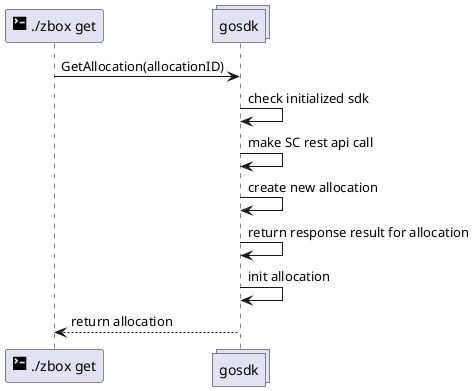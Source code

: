 @startuml
participant "<size:20><&terminal></size> ./zbox get" as cli
collections gosdk

cli -> gosdk: GetAllocation(allocationID)

gosdk -> gosdk: check initialized sdk
gosdk -> gosdk: make SC rest api call
gosdk -> gosdk: create new allocation
gosdk -> gosdk: return response result for allocation
gosdk -> gosdk: init allocation
gosdk --> cli: return allocation
@enduml
